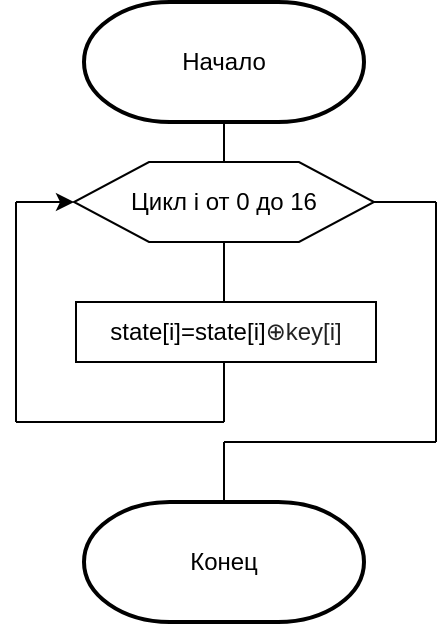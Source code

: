 <mxfile version="12.9.9" type="device"><diagram id="z2vI8t3_p82RQ6NEGNgE" name="Page-1"><mxGraphModel dx="753" dy="469" grid="1" gridSize="10" guides="1" tooltips="1" connect="1" arrows="1" fold="1" page="1" pageScale="1" pageWidth="827" pageHeight="1169" math="0" shadow="0"><root><mxCell id="0"/><mxCell id="1" parent="0"/><mxCell id="odpMngTgDl0KzumMrSEk-177" value="Начало" style="strokeWidth=2;html=1;shape=mxgraph.flowchart.terminator;whiteSpace=wrap;" vertex="1" parent="1"><mxGeometry x="344" y="10" width="140" height="60" as="geometry"/></mxCell><mxCell id="odpMngTgDl0KzumMrSEk-215" value="Конец" style="strokeWidth=2;html=1;shape=mxgraph.flowchart.terminator;whiteSpace=wrap;" vertex="1" parent="1"><mxGeometry x="344" y="259.998" width="140" height="60" as="geometry"/></mxCell><mxCell id="odpMngTgDl0KzumMrSEk-271" value="" style="endArrow=none;html=1;fontSize=12;entryX=0.5;entryY=1;entryDx=0;entryDy=0;entryPerimeter=0;" edge="1" parent="1" target="odpMngTgDl0KzumMrSEk-177"><mxGeometry width="50" height="50" relative="1" as="geometry"><mxPoint x="414" y="220" as="sourcePoint"/><mxPoint x="410" y="190" as="targetPoint"/></mxGeometry></mxCell><mxCell id="odpMngTgDl0KzumMrSEk-272" value="Цикл i от 0 до 16" style="shape=hexagon;perimeter=hexagonPerimeter2;whiteSpace=wrap;html=1;fontSize=12;" vertex="1" parent="1"><mxGeometry x="339" y="90" width="150" height="40" as="geometry"/></mxCell><mxCell id="odpMngTgDl0KzumMrSEk-273" value="&lt;font style=&quot;font-size: 12px&quot;&gt;state[i]=state[i]&lt;span style=&quot;color: rgb(34 , 34 , 34) ; font-family: sans-serif ; background-color: rgb(255 , 255 , 255)&quot;&gt;⊕key[i]&lt;/span&gt;&lt;/font&gt;" style="rounded=0;whiteSpace=wrap;html=1;fontSize=12;" vertex="1" parent="1"><mxGeometry x="340" y="160" width="150" height="30" as="geometry"/></mxCell><mxCell id="odpMngTgDl0KzumMrSEk-274" value="" style="endArrow=none;html=1;fontSize=12;" edge="1" parent="1"><mxGeometry width="50" height="50" relative="1" as="geometry"><mxPoint x="310" y="220" as="sourcePoint"/><mxPoint x="414" y="220" as="targetPoint"/></mxGeometry></mxCell><mxCell id="odpMngTgDl0KzumMrSEk-275" value="" style="endArrow=none;html=1;fontSize=12;" edge="1" parent="1"><mxGeometry width="50" height="50" relative="1" as="geometry"><mxPoint x="310" y="110" as="sourcePoint"/><mxPoint x="310" y="220" as="targetPoint"/></mxGeometry></mxCell><mxCell id="odpMngTgDl0KzumMrSEk-276" value="" style="endArrow=classic;html=1;fontSize=12;entryX=0;entryY=0.5;entryDx=0;entryDy=0;" edge="1" parent="1" target="odpMngTgDl0KzumMrSEk-272"><mxGeometry width="50" height="50" relative="1" as="geometry"><mxPoint x="310" y="110" as="sourcePoint"/><mxPoint x="250" y="80" as="targetPoint"/></mxGeometry></mxCell><mxCell id="odpMngTgDl0KzumMrSEk-277" value="" style="endArrow=none;html=1;fontSize=12;entryX=1;entryY=0.5;entryDx=0;entryDy=0;" edge="1" parent="1" target="odpMngTgDl0KzumMrSEk-272"><mxGeometry width="50" height="50" relative="1" as="geometry"><mxPoint x="520" y="110" as="sourcePoint"/><mxPoint x="490" y="110" as="targetPoint"/></mxGeometry></mxCell><mxCell id="odpMngTgDl0KzumMrSEk-278" value="" style="endArrow=none;html=1;fontSize=12;" edge="1" parent="1"><mxGeometry width="50" height="50" relative="1" as="geometry"><mxPoint x="520" y="230" as="sourcePoint"/><mxPoint x="520" y="110" as="targetPoint"/></mxGeometry></mxCell><mxCell id="odpMngTgDl0KzumMrSEk-279" value="" style="endArrow=none;html=1;fontSize=12;" edge="1" parent="1"><mxGeometry width="50" height="50" relative="1" as="geometry"><mxPoint x="414" y="230" as="sourcePoint"/><mxPoint x="520" y="230" as="targetPoint"/></mxGeometry></mxCell><mxCell id="odpMngTgDl0KzumMrSEk-280" value="" style="endArrow=none;html=1;fontSize=12;entryX=0.5;entryY=0;entryDx=0;entryDy=0;entryPerimeter=0;" edge="1" parent="1" target="odpMngTgDl0KzumMrSEk-215"><mxGeometry width="50" height="50" relative="1" as="geometry"><mxPoint x="414" y="230" as="sourcePoint"/><mxPoint x="320" y="230" as="targetPoint"/></mxGeometry></mxCell></root></mxGraphModel></diagram></mxfile>